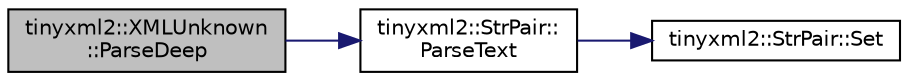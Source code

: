digraph "tinyxml2::XMLUnknown::ParseDeep"
{
 // LATEX_PDF_SIZE
  edge [fontname="Helvetica",fontsize="10",labelfontname="Helvetica",labelfontsize="10"];
  node [fontname="Helvetica",fontsize="10",shape=record];
  rankdir="LR";
  Node1 [label="tinyxml2::XMLUnknown\l::ParseDeep",height=0.2,width=0.4,color="black", fillcolor="grey75", style="filled", fontcolor="black",tooltip=" "];
  Node1 -> Node2 [color="midnightblue",fontsize="10",style="solid",fontname="Helvetica"];
  Node2 [label="tinyxml2::StrPair::\lParseText",height=0.2,width=0.4,color="black", fillcolor="white", style="filled",URL="$classtinyxml2_1_1StrPair.html#a68e6999b7677fa711287ececb9ba317e",tooltip=" "];
  Node2 -> Node3 [color="midnightblue",fontsize="10",style="solid",fontname="Helvetica"];
  Node3 [label="tinyxml2::StrPair::Set",height=0.2,width=0.4,color="black", fillcolor="white", style="filled",URL="$classtinyxml2_1_1StrPair.html#a4f05549373394266a1eecba26813c166",tooltip=" "];
}
